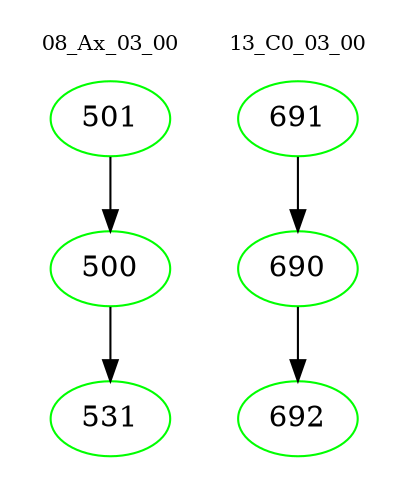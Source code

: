 digraph{
subgraph cluster_0 {
color = white
label = "08_Ax_03_00";
fontsize=10;
T0_501 [label="501", color="green"]
T0_501 -> T0_500 [color="black"]
T0_500 [label="500", color="green"]
T0_500 -> T0_531 [color="black"]
T0_531 [label="531", color="green"]
}
subgraph cluster_1 {
color = white
label = "13_C0_03_00";
fontsize=10;
T1_691 [label="691", color="green"]
T1_691 -> T1_690 [color="black"]
T1_690 [label="690", color="green"]
T1_690 -> T1_692 [color="black"]
T1_692 [label="692", color="green"]
}
}
